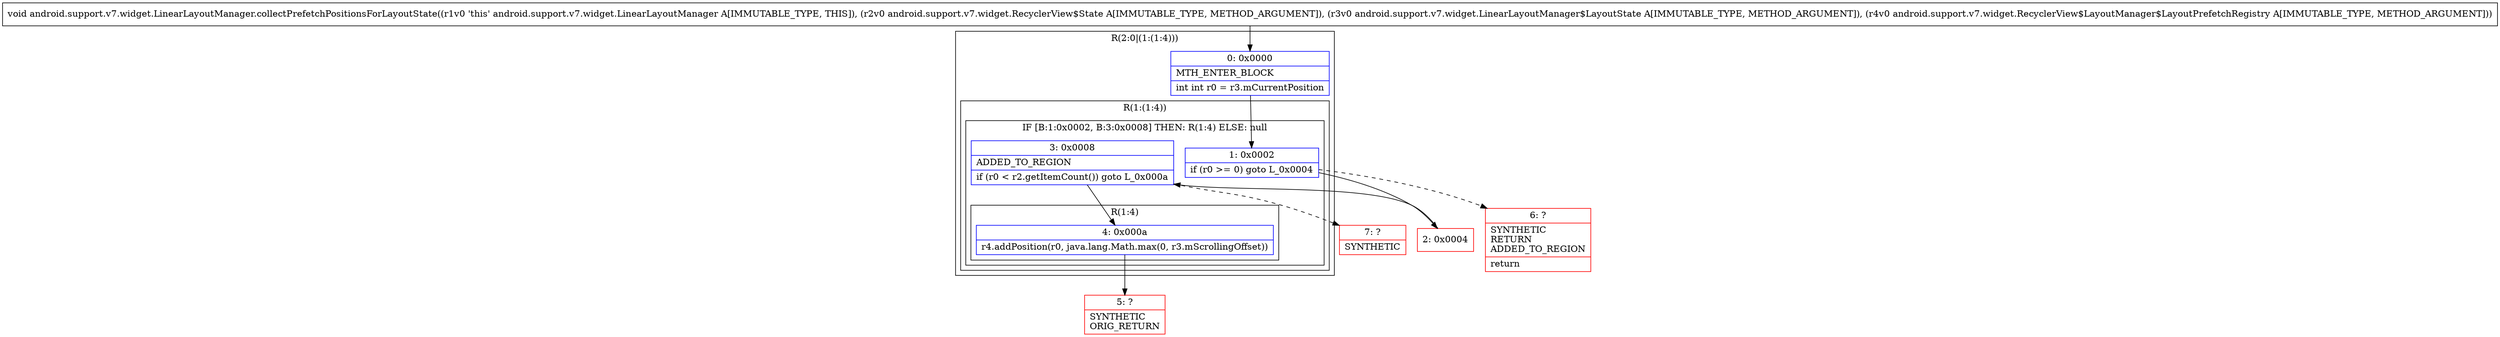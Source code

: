 digraph "CFG forandroid.support.v7.widget.LinearLayoutManager.collectPrefetchPositionsForLayoutState(Landroid\/support\/v7\/widget\/RecyclerView$State;Landroid\/support\/v7\/widget\/LinearLayoutManager$LayoutState;Landroid\/support\/v7\/widget\/RecyclerView$LayoutManager$LayoutPrefetchRegistry;)V" {
subgraph cluster_Region_248866285 {
label = "R(2:0|(1:(1:4)))";
node [shape=record,color=blue];
Node_0 [shape=record,label="{0\:\ 0x0000|MTH_ENTER_BLOCK\l|int int r0 = r3.mCurrentPosition\l}"];
subgraph cluster_Region_2117130912 {
label = "R(1:(1:4))";
node [shape=record,color=blue];
subgraph cluster_IfRegion_1004169563 {
label = "IF [B:1:0x0002, B:3:0x0008] THEN: R(1:4) ELSE: null";
node [shape=record,color=blue];
Node_1 [shape=record,label="{1\:\ 0x0002|if (r0 \>= 0) goto L_0x0004\l}"];
Node_3 [shape=record,label="{3\:\ 0x0008|ADDED_TO_REGION\l|if (r0 \< r2.getItemCount()) goto L_0x000a\l}"];
subgraph cluster_Region_1157854726 {
label = "R(1:4)";
node [shape=record,color=blue];
Node_4 [shape=record,label="{4\:\ 0x000a|r4.addPosition(r0, java.lang.Math.max(0, r3.mScrollingOffset))\l}"];
}
}
}
}
Node_2 [shape=record,color=red,label="{2\:\ 0x0004}"];
Node_5 [shape=record,color=red,label="{5\:\ ?|SYNTHETIC\lORIG_RETURN\l}"];
Node_6 [shape=record,color=red,label="{6\:\ ?|SYNTHETIC\lRETURN\lADDED_TO_REGION\l|return\l}"];
Node_7 [shape=record,color=red,label="{7\:\ ?|SYNTHETIC\l}"];
MethodNode[shape=record,label="{void android.support.v7.widget.LinearLayoutManager.collectPrefetchPositionsForLayoutState((r1v0 'this' android.support.v7.widget.LinearLayoutManager A[IMMUTABLE_TYPE, THIS]), (r2v0 android.support.v7.widget.RecyclerView$State A[IMMUTABLE_TYPE, METHOD_ARGUMENT]), (r3v0 android.support.v7.widget.LinearLayoutManager$LayoutState A[IMMUTABLE_TYPE, METHOD_ARGUMENT]), (r4v0 android.support.v7.widget.RecyclerView$LayoutManager$LayoutPrefetchRegistry A[IMMUTABLE_TYPE, METHOD_ARGUMENT])) }"];
MethodNode -> Node_0;
Node_0 -> Node_1;
Node_1 -> Node_2;
Node_1 -> Node_6[style=dashed];
Node_3 -> Node_4;
Node_3 -> Node_7[style=dashed];
Node_4 -> Node_5;
Node_2 -> Node_3;
}

